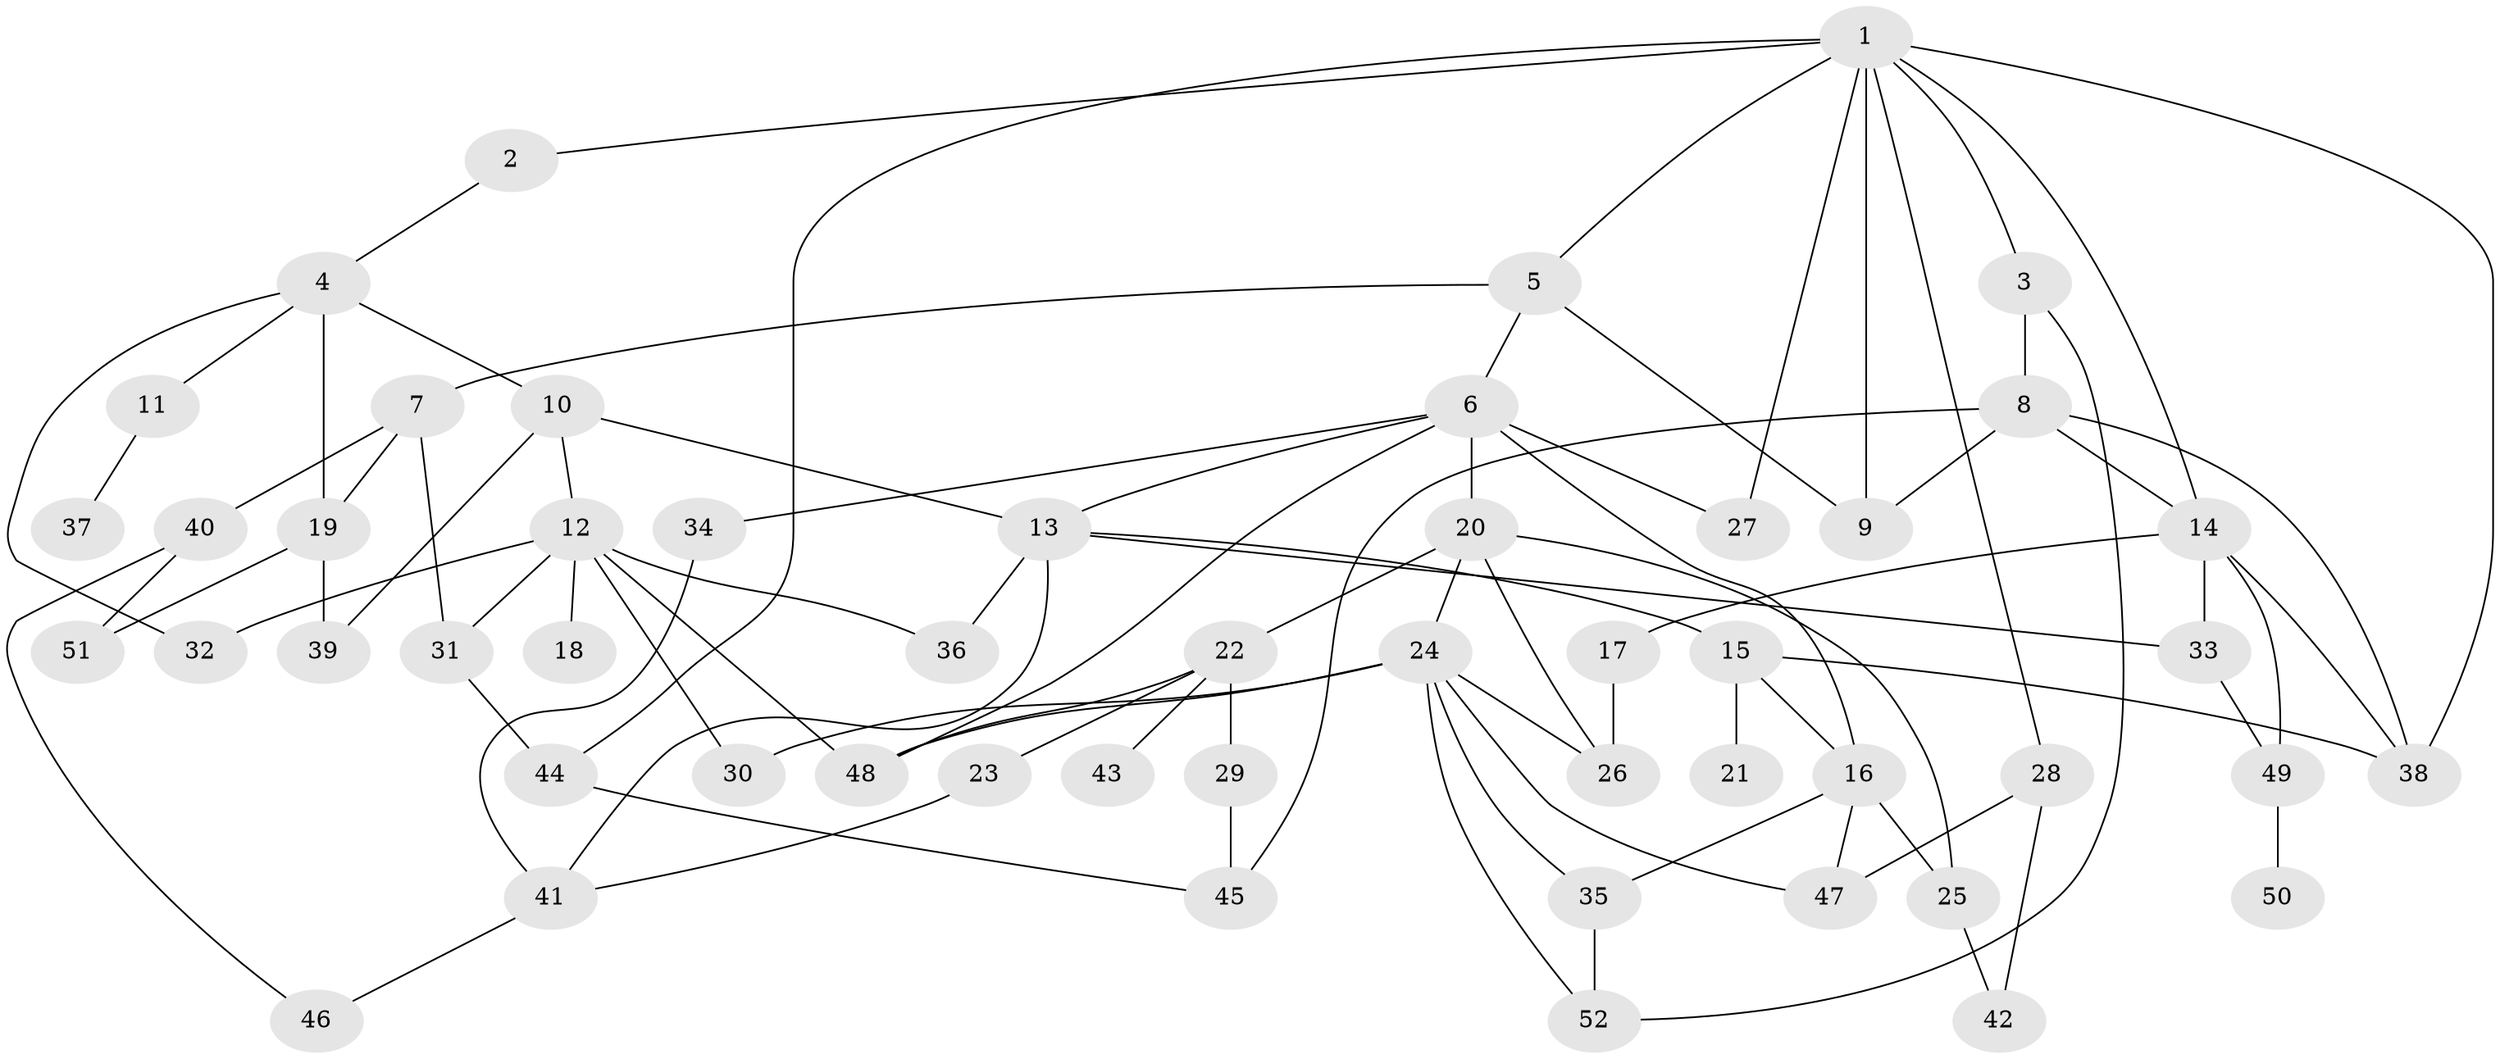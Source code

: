 // original degree distribution, {3: 0.18604651162790697, 5: 0.1511627906976744, 2: 0.38372093023255816, 4: 0.13953488372093023, 6: 0.011627906976744186, 1: 0.11627906976744186, 7: 0.011627906976744186}
// Generated by graph-tools (version 1.1) at 2025/48/03/04/25 22:48:51]
// undirected, 52 vertices, 87 edges
graph export_dot {
  node [color=gray90,style=filled];
  1;
  2;
  3;
  4;
  5;
  6;
  7;
  8;
  9;
  10;
  11;
  12;
  13;
  14;
  15;
  16;
  17;
  18;
  19;
  20;
  21;
  22;
  23;
  24;
  25;
  26;
  27;
  28;
  29;
  30;
  31;
  32;
  33;
  34;
  35;
  36;
  37;
  38;
  39;
  40;
  41;
  42;
  43;
  44;
  45;
  46;
  47;
  48;
  49;
  50;
  51;
  52;
  1 -- 2 [weight=1.0];
  1 -- 3 [weight=1.0];
  1 -- 5 [weight=1.0];
  1 -- 9 [weight=1.0];
  1 -- 14 [weight=1.0];
  1 -- 27 [weight=1.0];
  1 -- 28 [weight=1.0];
  1 -- 38 [weight=1.0];
  1 -- 44 [weight=1.0];
  2 -- 4 [weight=1.0];
  3 -- 8 [weight=1.0];
  3 -- 52 [weight=1.0];
  4 -- 10 [weight=1.0];
  4 -- 11 [weight=1.0];
  4 -- 19 [weight=1.0];
  4 -- 32 [weight=1.0];
  5 -- 6 [weight=1.0];
  5 -- 7 [weight=1.0];
  5 -- 9 [weight=1.0];
  6 -- 13 [weight=1.0];
  6 -- 16 [weight=1.0];
  6 -- 20 [weight=2.0];
  6 -- 27 [weight=1.0];
  6 -- 34 [weight=1.0];
  6 -- 48 [weight=1.0];
  7 -- 19 [weight=1.0];
  7 -- 31 [weight=1.0];
  7 -- 40 [weight=1.0];
  8 -- 9 [weight=1.0];
  8 -- 14 [weight=1.0];
  8 -- 38 [weight=1.0];
  8 -- 45 [weight=1.0];
  10 -- 12 [weight=1.0];
  10 -- 13 [weight=1.0];
  10 -- 39 [weight=1.0];
  11 -- 37 [weight=1.0];
  12 -- 18 [weight=1.0];
  12 -- 30 [weight=1.0];
  12 -- 31 [weight=1.0];
  12 -- 32 [weight=1.0];
  12 -- 36 [weight=1.0];
  12 -- 48 [weight=1.0];
  13 -- 15 [weight=1.0];
  13 -- 33 [weight=2.0];
  13 -- 36 [weight=1.0];
  13 -- 41 [weight=1.0];
  14 -- 17 [weight=1.0];
  14 -- 33 [weight=1.0];
  14 -- 38 [weight=1.0];
  14 -- 49 [weight=1.0];
  15 -- 16 [weight=1.0];
  15 -- 21 [weight=1.0];
  15 -- 38 [weight=1.0];
  16 -- 25 [weight=1.0];
  16 -- 35 [weight=1.0];
  16 -- 47 [weight=1.0];
  17 -- 26 [weight=1.0];
  19 -- 39 [weight=1.0];
  19 -- 51 [weight=1.0];
  20 -- 22 [weight=1.0];
  20 -- 24 [weight=1.0];
  20 -- 25 [weight=1.0];
  20 -- 26 [weight=1.0];
  22 -- 23 [weight=1.0];
  22 -- 29 [weight=1.0];
  22 -- 43 [weight=1.0];
  22 -- 48 [weight=1.0];
  23 -- 41 [weight=1.0];
  24 -- 26 [weight=1.0];
  24 -- 30 [weight=1.0];
  24 -- 35 [weight=1.0];
  24 -- 47 [weight=1.0];
  24 -- 48 [weight=1.0];
  24 -- 52 [weight=1.0];
  25 -- 42 [weight=1.0];
  28 -- 42 [weight=1.0];
  28 -- 47 [weight=1.0];
  29 -- 45 [weight=1.0];
  31 -- 44 [weight=1.0];
  33 -- 49 [weight=1.0];
  34 -- 41 [weight=1.0];
  35 -- 52 [weight=1.0];
  40 -- 46 [weight=1.0];
  40 -- 51 [weight=1.0];
  41 -- 46 [weight=1.0];
  44 -- 45 [weight=1.0];
  49 -- 50 [weight=1.0];
}

